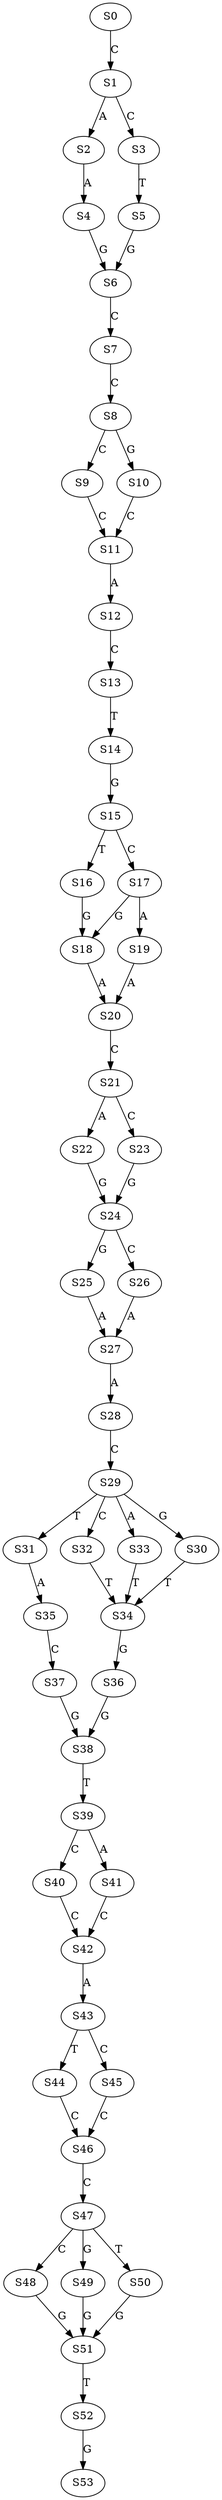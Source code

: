 strict digraph  {
	S0 -> S1 [ label = C ];
	S1 -> S2 [ label = A ];
	S1 -> S3 [ label = C ];
	S2 -> S4 [ label = A ];
	S3 -> S5 [ label = T ];
	S4 -> S6 [ label = G ];
	S5 -> S6 [ label = G ];
	S6 -> S7 [ label = C ];
	S7 -> S8 [ label = C ];
	S8 -> S9 [ label = C ];
	S8 -> S10 [ label = G ];
	S9 -> S11 [ label = C ];
	S10 -> S11 [ label = C ];
	S11 -> S12 [ label = A ];
	S12 -> S13 [ label = C ];
	S13 -> S14 [ label = T ];
	S14 -> S15 [ label = G ];
	S15 -> S16 [ label = T ];
	S15 -> S17 [ label = C ];
	S16 -> S18 [ label = G ];
	S17 -> S19 [ label = A ];
	S17 -> S18 [ label = G ];
	S18 -> S20 [ label = A ];
	S19 -> S20 [ label = A ];
	S20 -> S21 [ label = C ];
	S21 -> S22 [ label = A ];
	S21 -> S23 [ label = C ];
	S22 -> S24 [ label = G ];
	S23 -> S24 [ label = G ];
	S24 -> S25 [ label = G ];
	S24 -> S26 [ label = C ];
	S25 -> S27 [ label = A ];
	S26 -> S27 [ label = A ];
	S27 -> S28 [ label = A ];
	S28 -> S29 [ label = C ];
	S29 -> S30 [ label = G ];
	S29 -> S31 [ label = T ];
	S29 -> S32 [ label = C ];
	S29 -> S33 [ label = A ];
	S30 -> S34 [ label = T ];
	S31 -> S35 [ label = A ];
	S32 -> S34 [ label = T ];
	S33 -> S34 [ label = T ];
	S34 -> S36 [ label = G ];
	S35 -> S37 [ label = C ];
	S36 -> S38 [ label = G ];
	S37 -> S38 [ label = G ];
	S38 -> S39 [ label = T ];
	S39 -> S40 [ label = C ];
	S39 -> S41 [ label = A ];
	S40 -> S42 [ label = C ];
	S41 -> S42 [ label = C ];
	S42 -> S43 [ label = A ];
	S43 -> S44 [ label = T ];
	S43 -> S45 [ label = C ];
	S44 -> S46 [ label = C ];
	S45 -> S46 [ label = C ];
	S46 -> S47 [ label = C ];
	S47 -> S48 [ label = C ];
	S47 -> S49 [ label = G ];
	S47 -> S50 [ label = T ];
	S48 -> S51 [ label = G ];
	S49 -> S51 [ label = G ];
	S50 -> S51 [ label = G ];
	S51 -> S52 [ label = T ];
	S52 -> S53 [ label = G ];
}

